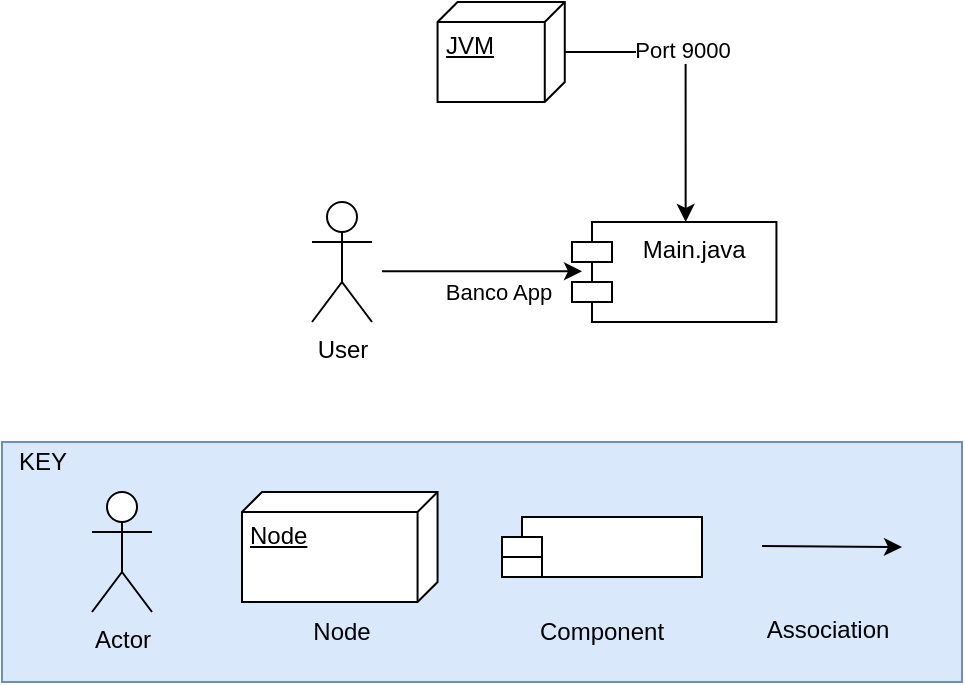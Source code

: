 <mxfile version="18.0.1" type="device"><diagram id="HmzgAH1ew3WaYRwjJFRZ" name="Page-1"><mxGraphModel dx="1038" dy="489" grid="1" gridSize="10" guides="1" tooltips="1" connect="1" arrows="1" fold="1" page="1" pageScale="1" pageWidth="850" pageHeight="1100" math="0" shadow="0"><root><mxCell id="0"/><mxCell id="1" parent="0"/><mxCell id="xGKihAPAfJF6WeJYB0n_-1" value="User" style="shape=umlActor;verticalLabelPosition=bottom;verticalAlign=top;html=1;outlineConnect=0;" parent="1" vertex="1"><mxGeometry x="325" y="290" width="30" height="60" as="geometry"/></mxCell><mxCell id="xGKihAPAfJF6WeJYB0n_-2" value="" style="endArrow=classic;html=1;rounded=0;" parent="1" edge="1"><mxGeometry width="50" height="50" relative="1" as="geometry"><mxPoint x="360" y="324.63" as="sourcePoint"/><mxPoint x="460" y="324.63" as="targetPoint"/></mxGeometry></mxCell><mxCell id="xGKihAPAfJF6WeJYB0n_-3" value="Banco App" style="edgeLabel;html=1;align=center;verticalAlign=middle;resizable=0;points=[];" parent="xGKihAPAfJF6WeJYB0n_-2" vertex="1" connectable="0"><mxGeometry x="0.4" y="-2" relative="1" as="geometry"><mxPoint x="-12" y="8" as="offset"/></mxGeometry></mxCell><mxCell id="xGKihAPAfJF6WeJYB0n_-6" value="Main.java" style="shape=module;align=left;spacingLeft=20;align=center;verticalAlign=top;" parent="1" vertex="1"><mxGeometry x="455.0" y="300" width="102.22" height="50" as="geometry"/></mxCell><mxCell id="xGKihAPAfJF6WeJYB0n_-12" style="edgeStyle=orthogonalEdgeStyle;rounded=0;orthogonalLoop=1;jettySize=auto;html=1;entryX=0.556;entryY=0;entryDx=0;entryDy=0;entryPerimeter=0;" parent="1" source="xGKihAPAfJF6WeJYB0n_-11" edge="1" target="xGKihAPAfJF6WeJYB0n_-6"><mxGeometry relative="1" as="geometry"><mxPoint x="509.44" y="290" as="targetPoint"/></mxGeometry></mxCell><mxCell id="xGKihAPAfJF6WeJYB0n_-22" value="&lt;div&gt;Port 9000&lt;/div&gt;" style="edgeLabel;html=1;align=center;verticalAlign=middle;resizable=0;points=[];" parent="xGKihAPAfJF6WeJYB0n_-12" vertex="1" connectable="0"><mxGeometry x="-0.2" y="1" relative="1" as="geometry"><mxPoint as="offset"/></mxGeometry></mxCell><mxCell id="xGKihAPAfJF6WeJYB0n_-11" value="JVM" style="verticalAlign=top;align=left;spacingTop=8;spacingLeft=2;spacingRight=12;shape=cube;size=10;direction=south;fontStyle=4;html=1;" parent="1" vertex="1"><mxGeometry x="387.78" y="190" width="63.61" height="50" as="geometry"/></mxCell><mxCell id="qr1b3x05h5H2JtAEkWRW-1" value="" style="rounded=0;whiteSpace=wrap;html=1;fillColor=#dae8fc;strokeColor=#6c8ebf;" parent="1" vertex="1"><mxGeometry x="170" y="410" width="480" height="120" as="geometry"/></mxCell><mxCell id="qr1b3x05h5H2JtAEkWRW-2" value="KEY" style="text;html=1;align=center;verticalAlign=middle;resizable=0;points=[];autosize=1;strokeColor=none;fillColor=none;" parent="1" vertex="1"><mxGeometry x="170" y="410" width="40" height="20" as="geometry"/></mxCell><mxCell id="qr1b3x05h5H2JtAEkWRW-3" value="Node" style="verticalAlign=top;align=left;spacingTop=8;spacingLeft=2;spacingRight=12;shape=cube;size=10;direction=south;fontStyle=4;html=1;" parent="1" vertex="1"><mxGeometry x="290" y="435" width="97.78" height="55" as="geometry"/></mxCell><mxCell id="qr1b3x05h5H2JtAEkWRW-4" value="Node" style="text;html=1;strokeColor=none;fillColor=none;align=center;verticalAlign=middle;whiteSpace=wrap;rounded=0;" parent="1" vertex="1"><mxGeometry x="310" y="490" width="60" height="30" as="geometry"/></mxCell><mxCell id="qr1b3x05h5H2JtAEkWRW-5" value="" style="shape=module;align=left;spacingLeft=20;align=center;verticalAlign=top;" parent="1" vertex="1"><mxGeometry x="420" y="447.5" width="100" height="30" as="geometry"/></mxCell><mxCell id="qr1b3x05h5H2JtAEkWRW-6" value="Component" style="text;html=1;strokeColor=none;fillColor=none;align=center;verticalAlign=middle;whiteSpace=wrap;rounded=0;" parent="1" vertex="1"><mxGeometry x="440" y="490" width="60" height="30" as="geometry"/></mxCell><mxCell id="qr1b3x05h5H2JtAEkWRW-7" value="" style="endArrow=classic;html=1;rounded=0;" parent="1" edge="1"><mxGeometry width="50" height="50" relative="1" as="geometry"><mxPoint x="550" y="462" as="sourcePoint"/><mxPoint x="620" y="462.5" as="targetPoint"/></mxGeometry></mxCell><mxCell id="qr1b3x05h5H2JtAEkWRW-9" value="Association" style="text;html=1;strokeColor=none;fillColor=none;align=center;verticalAlign=middle;whiteSpace=wrap;rounded=0;" parent="1" vertex="1"><mxGeometry x="553" y="489" width="60" height="30" as="geometry"/></mxCell><mxCell id="qr1b3x05h5H2JtAEkWRW-10" value="Actor" style="shape=umlActor;verticalLabelPosition=bottom;verticalAlign=top;html=1;outlineConnect=0;" parent="1" vertex="1"><mxGeometry x="215" y="435" width="30" height="60" as="geometry"/></mxCell></root></mxGraphModel></diagram></mxfile>